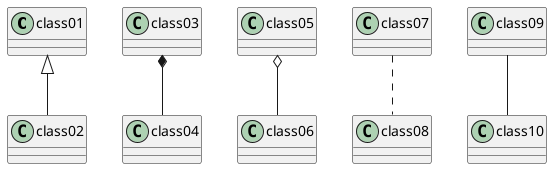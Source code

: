 @startuml
class01 <|-- class02
class03 *-- class04
class05 o-- class06
class07 .. class08
class09 -- class10
@enduml

